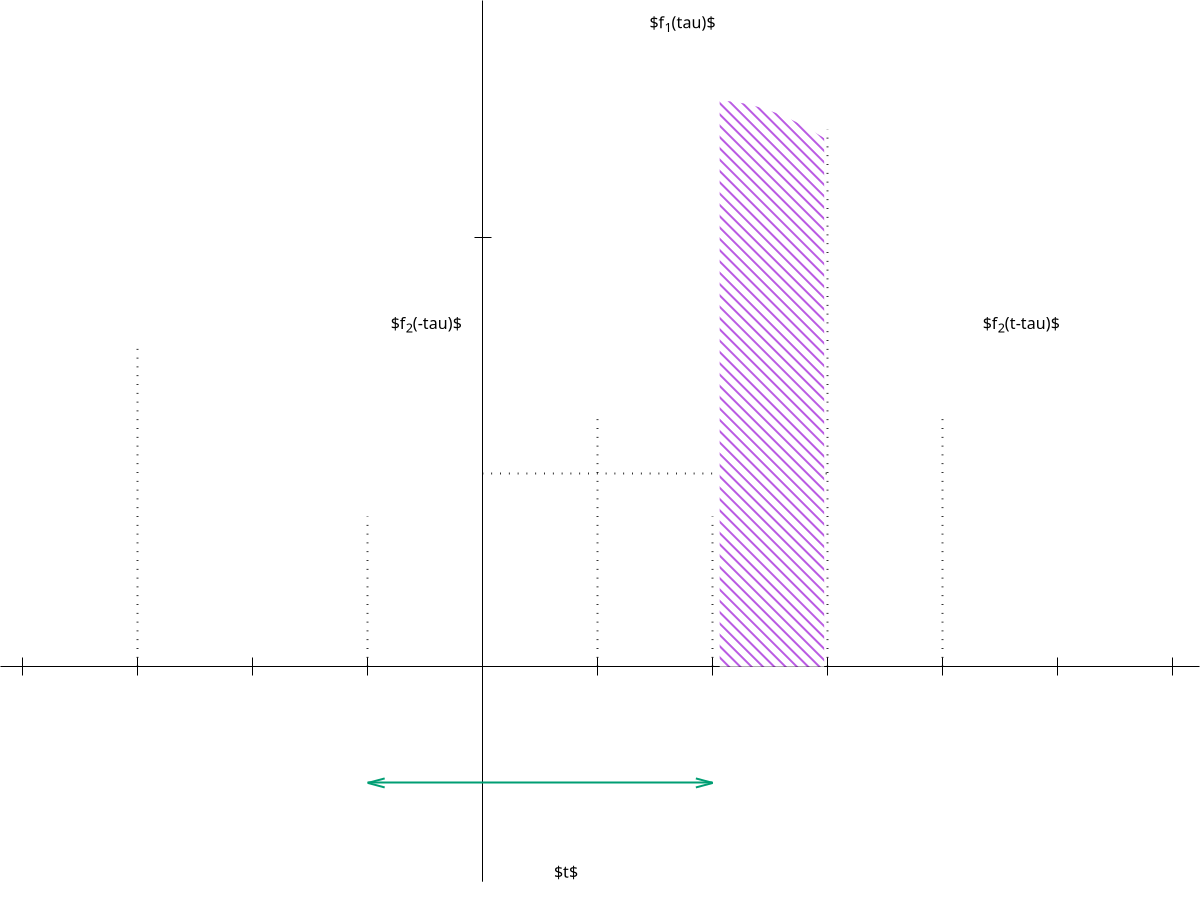 set terminal epslatex size 2.2in,1.5in font ',8'
set output 'figura_05_02.tex'
set border 0

set xzeroaxis
set xtics axis
set xtics pi
set format x ''
set xrange [-4*pi:6*pi]
set arrow from -4.5*pi,0 to 6.5*pi,0, first 0 filled head

set yzeroaxis
set ytics axis
set ytics pi
set format y ''
set yrange [-0.5*pi:1.5*pi]
set arrow from 0,-0.5*pi to 0,2.0*pi, graph 1 filled head

set label '$t$'           at  6.70*pi,0
set label '$f(\tau)$'     at -1.75*pi,1.8*pi
set label '$f_1(\tau)$'   at  1.45*pi,1.5*pi
set label '$f_2(-\tau)$'  at -0.80*pi,0.80*pi
set label '$f_2(t-\tau)$' at  4.35*pi,0.80*pi

set arrow from -3.0*pi,0 to -3.0*pi,0.75*pi nohead linetype 0 linewidth 2
set arrow from -1.0*pi,0 to -1.0*pi,0.35*pi nohead linetype 0 linewidth 2
set arrow from  1.0*pi,0 to  1.0*pi,0.58*pi nohead linetype 0 linewidth 2
set arrow from  2.0*pi,0 to  2.0*pi,0.35*pi nohead linetype 0 linewidth 2
set arrow from  3.0*pi,0 to  3.0*pi,1.25*pi nohead linetype 0 linewidth 2
set arrow from  4.0*pi,0 to  4.0*pi,0.58*pi nohead linetype 0 linewidth 2

set arrow from 0,0.45*pi to 3*pi,0.45*pi nohead linetype 0 linewidth 2

set arrow from -1*pi,-0.85 to 2*pi,-0.85 heads linetype 2 linewidth 2
set label '$t$' at 0.62*pi,-1.5

plot ( ( 2.0*pi<=x && x<=3*pi) ? pi+sin(0.25*x) : NaN) with filledcurves above y1=0 fillstyle pattern 4 notitle
plot ( ( 2.0*pi<=x && x<=3*pi) ? (0.45*pi)+(0.125*(x-3*pi)) : NaN) with filledcurves above y1=0 fillstyle pattern 1 notitle

plot ( (-3.0*pi<=x && x<=3*pi) ? pi+sin(0.25*x) : NaN) linetype 7 linewidth 1 notitle
plot ( (-1.0*pi<=x && x<=1*pi) ? (0.45*pi)+(0.125*(x)) : NaN) linetype 7 linewidth 1 notitle
plot ( ( 2.0*pi<=x && x<=4*pi) ? (0.45*pi)+(0.125*(x-3*pi)) : NaN) linetype 7 linewidth 1 notitle

